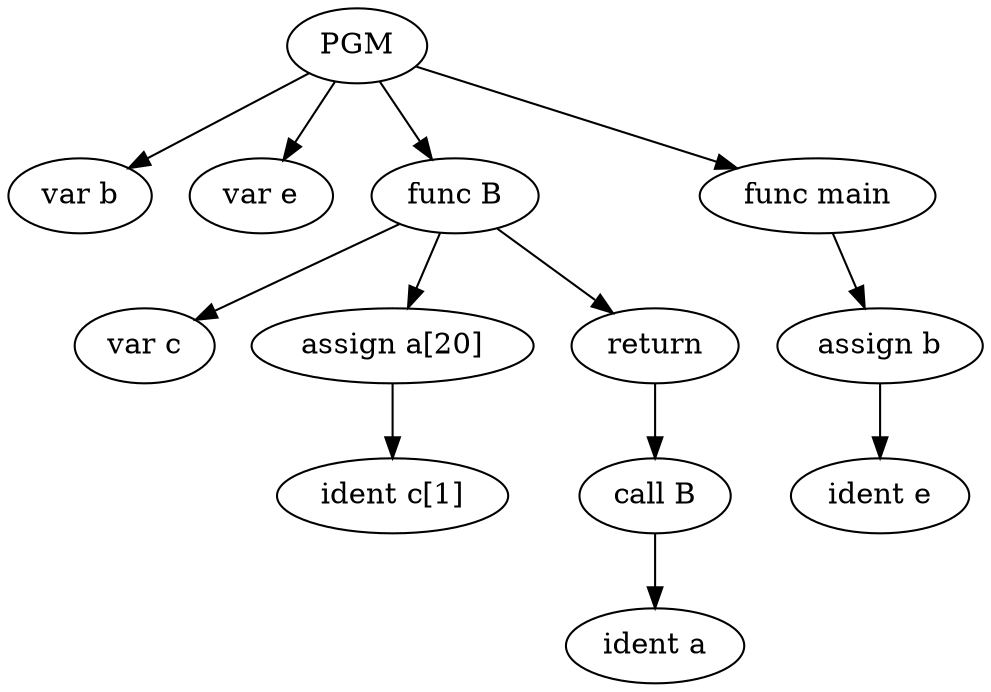 digraph ast {
0[label = PGM, shape = ellipse]
1[label = "var b", shape = ellipse]
0 -> 1
2[label = "var e", shape = ellipse]
0 -> 2
3[label = "func B", shape = ellipse]
0 -> 3
4[label = "var c", shape = ellipse]
3 -> 4
5[label = "assign a[20]", shape = ellipse]
3 -> 5
6[label = "ident c[1]", shape = ellipse]
5 -> 6
7[label = "return", shape = ellipse]
3 -> 7
8[label = "call B", shape = ellipse]
7 -> 8
9[label = "ident a", shape = ellipse]
8 -> 9
10[label = "func main", shape = ellipse]
0 -> 10
11[label = "assign b", shape = ellipse]
10 -> 11
12[label = "ident e", shape = ellipse]
11 -> 12
}